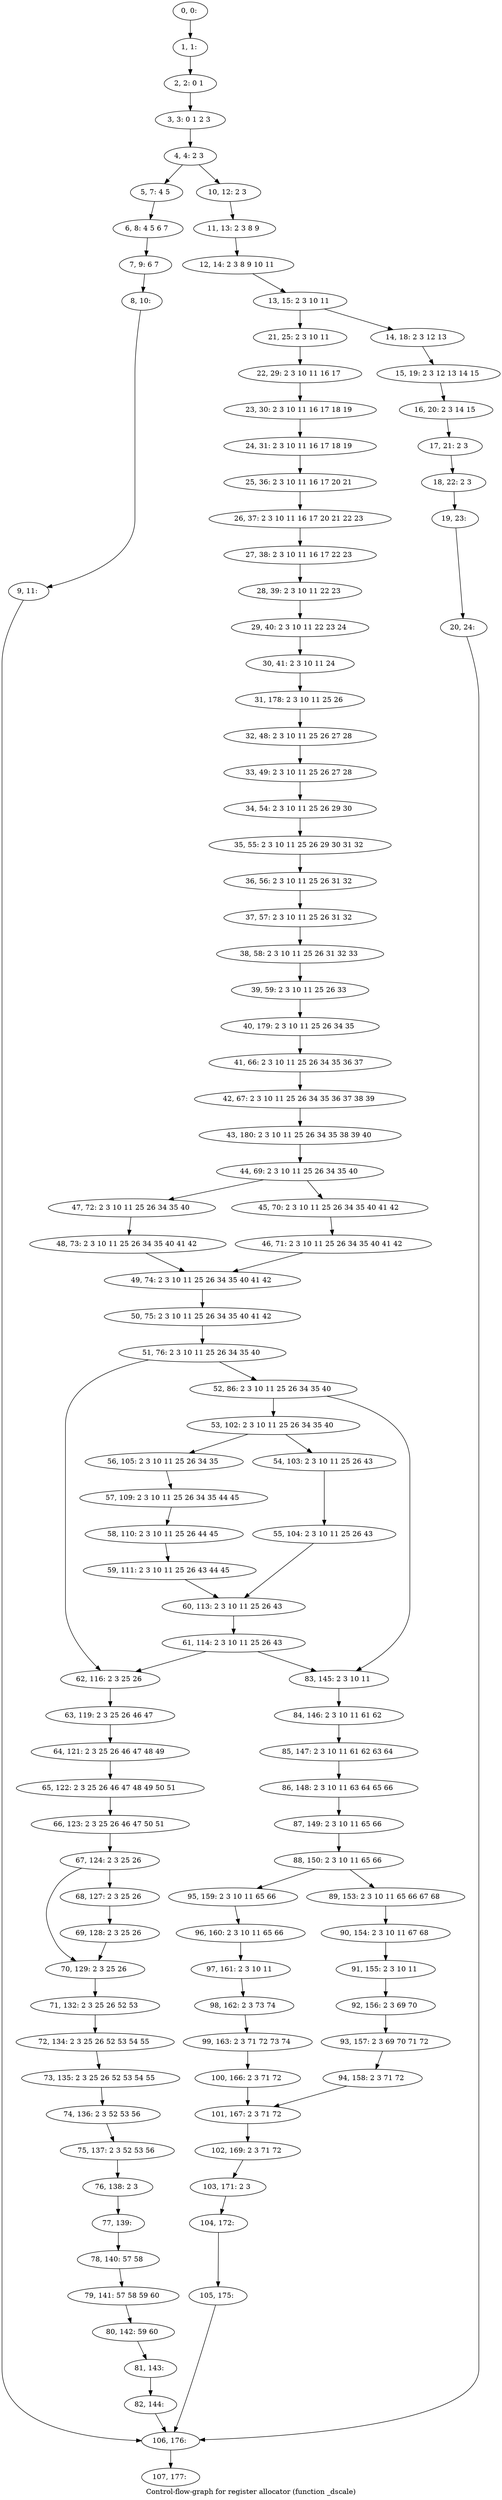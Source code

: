 digraph G {
graph [label="Control-flow-graph for register allocator (function _dscale)"]
0[label="0, 0: "];
1[label="1, 1: "];
2[label="2, 2: 0 1 "];
3[label="3, 3: 0 1 2 3 "];
4[label="4, 4: 2 3 "];
5[label="5, 7: 4 5 "];
6[label="6, 8: 4 5 6 7 "];
7[label="7, 9: 6 7 "];
8[label="8, 10: "];
9[label="9, 11: "];
10[label="10, 12: 2 3 "];
11[label="11, 13: 2 3 8 9 "];
12[label="12, 14: 2 3 8 9 10 11 "];
13[label="13, 15: 2 3 10 11 "];
14[label="14, 18: 2 3 12 13 "];
15[label="15, 19: 2 3 12 13 14 15 "];
16[label="16, 20: 2 3 14 15 "];
17[label="17, 21: 2 3 "];
18[label="18, 22: 2 3 "];
19[label="19, 23: "];
20[label="20, 24: "];
21[label="21, 25: 2 3 10 11 "];
22[label="22, 29: 2 3 10 11 16 17 "];
23[label="23, 30: 2 3 10 11 16 17 18 19 "];
24[label="24, 31: 2 3 10 11 16 17 18 19 "];
25[label="25, 36: 2 3 10 11 16 17 20 21 "];
26[label="26, 37: 2 3 10 11 16 17 20 21 22 23 "];
27[label="27, 38: 2 3 10 11 16 17 22 23 "];
28[label="28, 39: 2 3 10 11 22 23 "];
29[label="29, 40: 2 3 10 11 22 23 24 "];
30[label="30, 41: 2 3 10 11 24 "];
31[label="31, 178: 2 3 10 11 25 26 "];
32[label="32, 48: 2 3 10 11 25 26 27 28 "];
33[label="33, 49: 2 3 10 11 25 26 27 28 "];
34[label="34, 54: 2 3 10 11 25 26 29 30 "];
35[label="35, 55: 2 3 10 11 25 26 29 30 31 32 "];
36[label="36, 56: 2 3 10 11 25 26 31 32 "];
37[label="37, 57: 2 3 10 11 25 26 31 32 "];
38[label="38, 58: 2 3 10 11 25 26 31 32 33 "];
39[label="39, 59: 2 3 10 11 25 26 33 "];
40[label="40, 179: 2 3 10 11 25 26 34 35 "];
41[label="41, 66: 2 3 10 11 25 26 34 35 36 37 "];
42[label="42, 67: 2 3 10 11 25 26 34 35 36 37 38 39 "];
43[label="43, 180: 2 3 10 11 25 26 34 35 38 39 40 "];
44[label="44, 69: 2 3 10 11 25 26 34 35 40 "];
45[label="45, 70: 2 3 10 11 25 26 34 35 40 41 42 "];
46[label="46, 71: 2 3 10 11 25 26 34 35 40 41 42 "];
47[label="47, 72: 2 3 10 11 25 26 34 35 40 "];
48[label="48, 73: 2 3 10 11 25 26 34 35 40 41 42 "];
49[label="49, 74: 2 3 10 11 25 26 34 35 40 41 42 "];
50[label="50, 75: 2 3 10 11 25 26 34 35 40 41 42 "];
51[label="51, 76: 2 3 10 11 25 26 34 35 40 "];
52[label="52, 86: 2 3 10 11 25 26 34 35 40 "];
53[label="53, 102: 2 3 10 11 25 26 34 35 40 "];
54[label="54, 103: 2 3 10 11 25 26 43 "];
55[label="55, 104: 2 3 10 11 25 26 43 "];
56[label="56, 105: 2 3 10 11 25 26 34 35 "];
57[label="57, 109: 2 3 10 11 25 26 34 35 44 45 "];
58[label="58, 110: 2 3 10 11 25 26 44 45 "];
59[label="59, 111: 2 3 10 11 25 26 43 44 45 "];
60[label="60, 113: 2 3 10 11 25 26 43 "];
61[label="61, 114: 2 3 10 11 25 26 43 "];
62[label="62, 116: 2 3 25 26 "];
63[label="63, 119: 2 3 25 26 46 47 "];
64[label="64, 121: 2 3 25 26 46 47 48 49 "];
65[label="65, 122: 2 3 25 26 46 47 48 49 50 51 "];
66[label="66, 123: 2 3 25 26 46 47 50 51 "];
67[label="67, 124: 2 3 25 26 "];
68[label="68, 127: 2 3 25 26 "];
69[label="69, 128: 2 3 25 26 "];
70[label="70, 129: 2 3 25 26 "];
71[label="71, 132: 2 3 25 26 52 53 "];
72[label="72, 134: 2 3 25 26 52 53 54 55 "];
73[label="73, 135: 2 3 25 26 52 53 54 55 "];
74[label="74, 136: 2 3 52 53 56 "];
75[label="75, 137: 2 3 52 53 56 "];
76[label="76, 138: 2 3 "];
77[label="77, 139: "];
78[label="78, 140: 57 58 "];
79[label="79, 141: 57 58 59 60 "];
80[label="80, 142: 59 60 "];
81[label="81, 143: "];
82[label="82, 144: "];
83[label="83, 145: 2 3 10 11 "];
84[label="84, 146: 2 3 10 11 61 62 "];
85[label="85, 147: 2 3 10 11 61 62 63 64 "];
86[label="86, 148: 2 3 10 11 63 64 65 66 "];
87[label="87, 149: 2 3 10 11 65 66 "];
88[label="88, 150: 2 3 10 11 65 66 "];
89[label="89, 153: 2 3 10 11 65 66 67 68 "];
90[label="90, 154: 2 3 10 11 67 68 "];
91[label="91, 155: 2 3 10 11 "];
92[label="92, 156: 2 3 69 70 "];
93[label="93, 157: 2 3 69 70 71 72 "];
94[label="94, 158: 2 3 71 72 "];
95[label="95, 159: 2 3 10 11 65 66 "];
96[label="96, 160: 2 3 10 11 65 66 "];
97[label="97, 161: 2 3 10 11 "];
98[label="98, 162: 2 3 73 74 "];
99[label="99, 163: 2 3 71 72 73 74 "];
100[label="100, 166: 2 3 71 72 "];
101[label="101, 167: 2 3 71 72 "];
102[label="102, 169: 2 3 71 72 "];
103[label="103, 171: 2 3 "];
104[label="104, 172: "];
105[label="105, 175: "];
106[label="106, 176: "];
107[label="107, 177: "];
0->1 ;
1->2 ;
2->3 ;
3->4 ;
4->5 ;
4->10 ;
5->6 ;
6->7 ;
7->8 ;
8->9 ;
9->106 ;
10->11 ;
11->12 ;
12->13 ;
13->14 ;
13->21 ;
14->15 ;
15->16 ;
16->17 ;
17->18 ;
18->19 ;
19->20 ;
20->106 ;
21->22 ;
22->23 ;
23->24 ;
24->25 ;
25->26 ;
26->27 ;
27->28 ;
28->29 ;
29->30 ;
30->31 ;
31->32 ;
32->33 ;
33->34 ;
34->35 ;
35->36 ;
36->37 ;
37->38 ;
38->39 ;
39->40 ;
40->41 ;
41->42 ;
42->43 ;
43->44 ;
44->45 ;
44->47 ;
45->46 ;
46->49 ;
47->48 ;
48->49 ;
49->50 ;
50->51 ;
51->52 ;
51->62 ;
52->53 ;
52->83 ;
53->54 ;
53->56 ;
54->55 ;
55->60 ;
56->57 ;
57->58 ;
58->59 ;
59->60 ;
60->61 ;
61->62 ;
61->83 ;
62->63 ;
63->64 ;
64->65 ;
65->66 ;
66->67 ;
67->68 ;
67->70 ;
68->69 ;
69->70 ;
70->71 ;
71->72 ;
72->73 ;
73->74 ;
74->75 ;
75->76 ;
76->77 ;
77->78 ;
78->79 ;
79->80 ;
80->81 ;
81->82 ;
82->106 ;
83->84 ;
84->85 ;
85->86 ;
86->87 ;
87->88 ;
88->89 ;
88->95 ;
89->90 ;
90->91 ;
91->92 ;
92->93 ;
93->94 ;
94->101 ;
95->96 ;
96->97 ;
97->98 ;
98->99 ;
99->100 ;
100->101 ;
101->102 ;
102->103 ;
103->104 ;
104->105 ;
105->106 ;
106->107 ;
}
